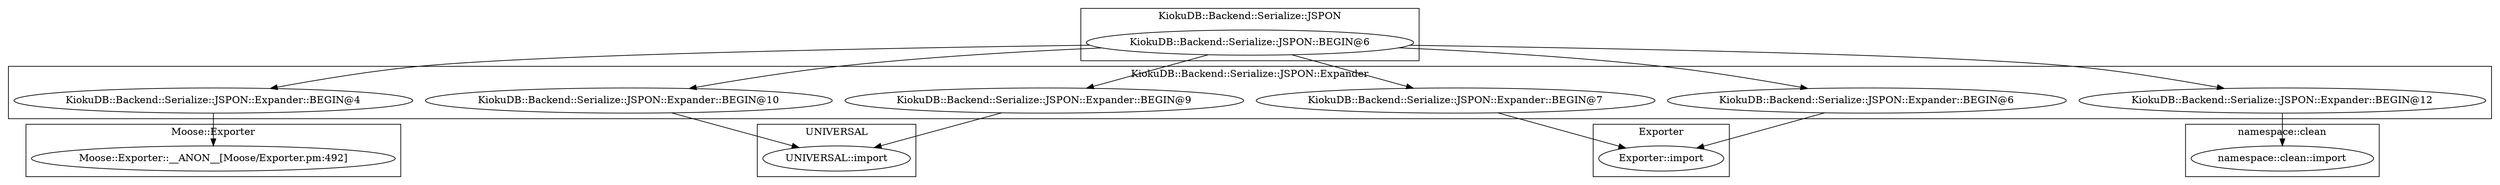 digraph {
graph [overlap=false]
subgraph cluster_KiokuDB_Backend_Serialize_JSPON_Expander {
	label="KiokuDB::Backend::Serialize::JSPON::Expander";
	"KiokuDB::Backend::Serialize::JSPON::Expander::BEGIN@4";
	"KiokuDB::Backend::Serialize::JSPON::Expander::BEGIN@10";
	"KiokuDB::Backend::Serialize::JSPON::Expander::BEGIN@7";
	"KiokuDB::Backend::Serialize::JSPON::Expander::BEGIN@9";
	"KiokuDB::Backend::Serialize::JSPON::Expander::BEGIN@6";
	"KiokuDB::Backend::Serialize::JSPON::Expander::BEGIN@12";
}
subgraph cluster_UNIVERSAL {
	label="UNIVERSAL";
	"UNIVERSAL::import";
}
subgraph cluster_namespace_clean {
	label="namespace::clean";
	"namespace::clean::import";
}
subgraph cluster_Exporter {
	label="Exporter";
	"Exporter::import";
}
subgraph cluster_Moose_Exporter {
	label="Moose::Exporter";
	"Moose::Exporter::__ANON__[Moose/Exporter.pm:492]";
}
subgraph cluster_KiokuDB_Backend_Serialize_JSPON {
	label="KiokuDB::Backend::Serialize::JSPON";
	"KiokuDB::Backend::Serialize::JSPON::BEGIN@6";
}
"KiokuDB::Backend::Serialize::JSPON::BEGIN@6" -> "KiokuDB::Backend::Serialize::JSPON::Expander::BEGIN@7";
"KiokuDB::Backend::Serialize::JSPON::BEGIN@6" -> "KiokuDB::Backend::Serialize::JSPON::Expander::BEGIN@10";
"KiokuDB::Backend::Serialize::JSPON::BEGIN@6" -> "KiokuDB::Backend::Serialize::JSPON::Expander::BEGIN@12";
"KiokuDB::Backend::Serialize::JSPON::Expander::BEGIN@10" -> "UNIVERSAL::import";
"KiokuDB::Backend::Serialize::JSPON::Expander::BEGIN@9" -> "UNIVERSAL::import";
"KiokuDB::Backend::Serialize::JSPON::Expander::BEGIN@12" -> "namespace::clean::import";
"KiokuDB::Backend::Serialize::JSPON::BEGIN@6" -> "KiokuDB::Backend::Serialize::JSPON::Expander::BEGIN@6";
"KiokuDB::Backend::Serialize::JSPON::Expander::BEGIN@4" -> "Moose::Exporter::__ANON__[Moose/Exporter.pm:492]";
"KiokuDB::Backend::Serialize::JSPON::Expander::BEGIN@7" -> "Exporter::import";
"KiokuDB::Backend::Serialize::JSPON::Expander::BEGIN@6" -> "Exporter::import";
"KiokuDB::Backend::Serialize::JSPON::BEGIN@6" -> "KiokuDB::Backend::Serialize::JSPON::Expander::BEGIN@4";
"KiokuDB::Backend::Serialize::JSPON::BEGIN@6" -> "KiokuDB::Backend::Serialize::JSPON::Expander::BEGIN@9";
}
